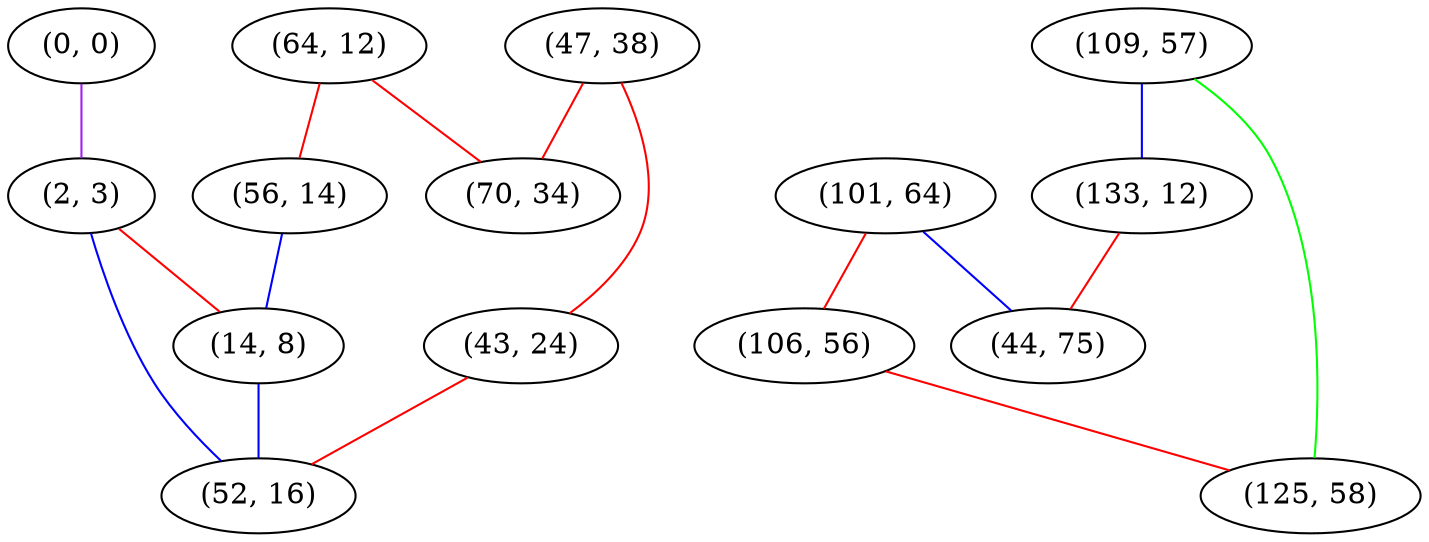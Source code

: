 graph "" {
"(0, 0)";
"(101, 64)";
"(106, 56)";
"(109, 57)";
"(133, 12)";
"(64, 12)";
"(56, 14)";
"(47, 38)";
"(70, 34)";
"(2, 3)";
"(44, 75)";
"(43, 24)";
"(125, 58)";
"(14, 8)";
"(52, 16)";
"(0, 0)" -- "(2, 3)"  [color=purple, key=0, weight=4];
"(101, 64)" -- "(106, 56)"  [color=red, key=0, weight=1];
"(101, 64)" -- "(44, 75)"  [color=blue, key=0, weight=3];
"(106, 56)" -- "(125, 58)"  [color=red, key=0, weight=1];
"(109, 57)" -- "(133, 12)"  [color=blue, key=0, weight=3];
"(109, 57)" -- "(125, 58)"  [color=green, key=0, weight=2];
"(133, 12)" -- "(44, 75)"  [color=red, key=0, weight=1];
"(64, 12)" -- "(56, 14)"  [color=red, key=0, weight=1];
"(64, 12)" -- "(70, 34)"  [color=red, key=0, weight=1];
"(56, 14)" -- "(14, 8)"  [color=blue, key=0, weight=3];
"(47, 38)" -- "(43, 24)"  [color=red, key=0, weight=1];
"(47, 38)" -- "(70, 34)"  [color=red, key=0, weight=1];
"(2, 3)" -- "(14, 8)"  [color=red, key=0, weight=1];
"(2, 3)" -- "(52, 16)"  [color=blue, key=0, weight=3];
"(43, 24)" -- "(52, 16)"  [color=red, key=0, weight=1];
"(14, 8)" -- "(52, 16)"  [color=blue, key=0, weight=3];
}
